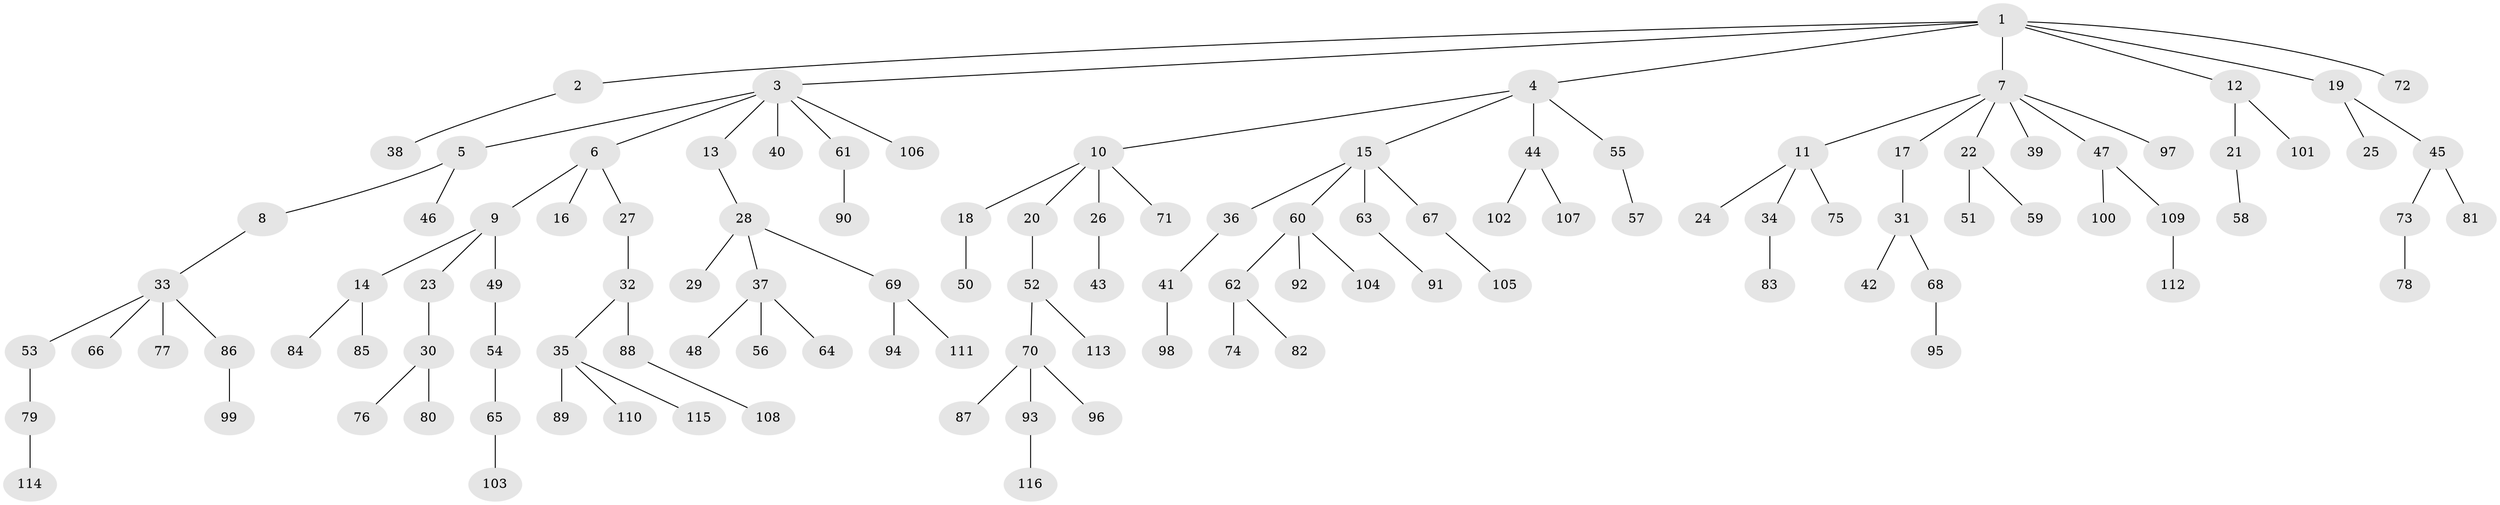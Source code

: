 // coarse degree distribution, {6: 0.017241379310344827, 1: 0.46551724137931033, 4: 0.06896551724137931, 2: 0.29310344827586204, 3: 0.1206896551724138, 5: 0.034482758620689655}
// Generated by graph-tools (version 1.1) at 2025/51/03/04/25 22:51:56]
// undirected, 116 vertices, 115 edges
graph export_dot {
  node [color=gray90,style=filled];
  1;
  2;
  3;
  4;
  5;
  6;
  7;
  8;
  9;
  10;
  11;
  12;
  13;
  14;
  15;
  16;
  17;
  18;
  19;
  20;
  21;
  22;
  23;
  24;
  25;
  26;
  27;
  28;
  29;
  30;
  31;
  32;
  33;
  34;
  35;
  36;
  37;
  38;
  39;
  40;
  41;
  42;
  43;
  44;
  45;
  46;
  47;
  48;
  49;
  50;
  51;
  52;
  53;
  54;
  55;
  56;
  57;
  58;
  59;
  60;
  61;
  62;
  63;
  64;
  65;
  66;
  67;
  68;
  69;
  70;
  71;
  72;
  73;
  74;
  75;
  76;
  77;
  78;
  79;
  80;
  81;
  82;
  83;
  84;
  85;
  86;
  87;
  88;
  89;
  90;
  91;
  92;
  93;
  94;
  95;
  96;
  97;
  98;
  99;
  100;
  101;
  102;
  103;
  104;
  105;
  106;
  107;
  108;
  109;
  110;
  111;
  112;
  113;
  114;
  115;
  116;
  1 -- 2;
  1 -- 3;
  1 -- 4;
  1 -- 7;
  1 -- 12;
  1 -- 19;
  1 -- 72;
  2 -- 38;
  3 -- 5;
  3 -- 6;
  3 -- 13;
  3 -- 40;
  3 -- 61;
  3 -- 106;
  4 -- 10;
  4 -- 15;
  4 -- 44;
  4 -- 55;
  5 -- 8;
  5 -- 46;
  6 -- 9;
  6 -- 16;
  6 -- 27;
  7 -- 11;
  7 -- 17;
  7 -- 22;
  7 -- 39;
  7 -- 47;
  7 -- 97;
  8 -- 33;
  9 -- 14;
  9 -- 23;
  9 -- 49;
  10 -- 18;
  10 -- 20;
  10 -- 26;
  10 -- 71;
  11 -- 24;
  11 -- 34;
  11 -- 75;
  12 -- 21;
  12 -- 101;
  13 -- 28;
  14 -- 84;
  14 -- 85;
  15 -- 36;
  15 -- 60;
  15 -- 63;
  15 -- 67;
  17 -- 31;
  18 -- 50;
  19 -- 25;
  19 -- 45;
  20 -- 52;
  21 -- 58;
  22 -- 51;
  22 -- 59;
  23 -- 30;
  26 -- 43;
  27 -- 32;
  28 -- 29;
  28 -- 37;
  28 -- 69;
  30 -- 76;
  30 -- 80;
  31 -- 42;
  31 -- 68;
  32 -- 35;
  32 -- 88;
  33 -- 53;
  33 -- 66;
  33 -- 77;
  33 -- 86;
  34 -- 83;
  35 -- 89;
  35 -- 110;
  35 -- 115;
  36 -- 41;
  37 -- 48;
  37 -- 56;
  37 -- 64;
  41 -- 98;
  44 -- 102;
  44 -- 107;
  45 -- 73;
  45 -- 81;
  47 -- 100;
  47 -- 109;
  49 -- 54;
  52 -- 70;
  52 -- 113;
  53 -- 79;
  54 -- 65;
  55 -- 57;
  60 -- 62;
  60 -- 92;
  60 -- 104;
  61 -- 90;
  62 -- 74;
  62 -- 82;
  63 -- 91;
  65 -- 103;
  67 -- 105;
  68 -- 95;
  69 -- 94;
  69 -- 111;
  70 -- 87;
  70 -- 93;
  70 -- 96;
  73 -- 78;
  79 -- 114;
  86 -- 99;
  88 -- 108;
  93 -- 116;
  109 -- 112;
}
